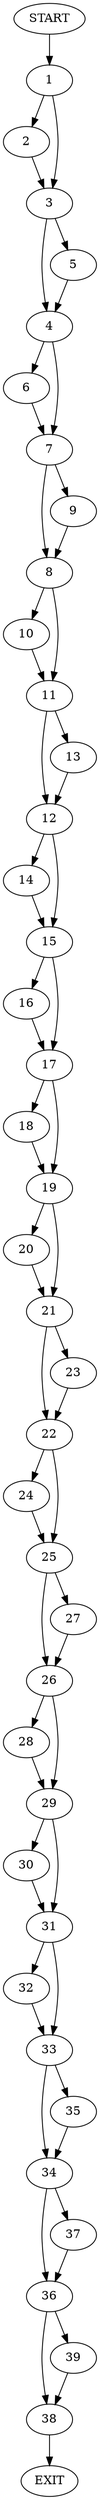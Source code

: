 digraph {
0 [label="START"]
40 [label="EXIT"]
0 -> 1
1 -> 2
1 -> 3
3 -> 4
3 -> 5
2 -> 3
5 -> 4
4 -> 6
4 -> 7
6 -> 7
7 -> 8
7 -> 9
8 -> 10
8 -> 11
9 -> 8
10 -> 11
11 -> 12
11 -> 13
13 -> 12
12 -> 14
12 -> 15
14 -> 15
15 -> 16
15 -> 17
16 -> 17
17 -> 18
17 -> 19
19 -> 20
19 -> 21
18 -> 19
21 -> 22
21 -> 23
20 -> 21
23 -> 22
22 -> 24
22 -> 25
25 -> 26
25 -> 27
24 -> 25
27 -> 26
26 -> 28
26 -> 29
28 -> 29
29 -> 30
29 -> 31
31 -> 32
31 -> 33
30 -> 31
33 -> 34
33 -> 35
32 -> 33
35 -> 34
34 -> 36
34 -> 37
36 -> 38
36 -> 39
37 -> 36
39 -> 38
38 -> 40
}
